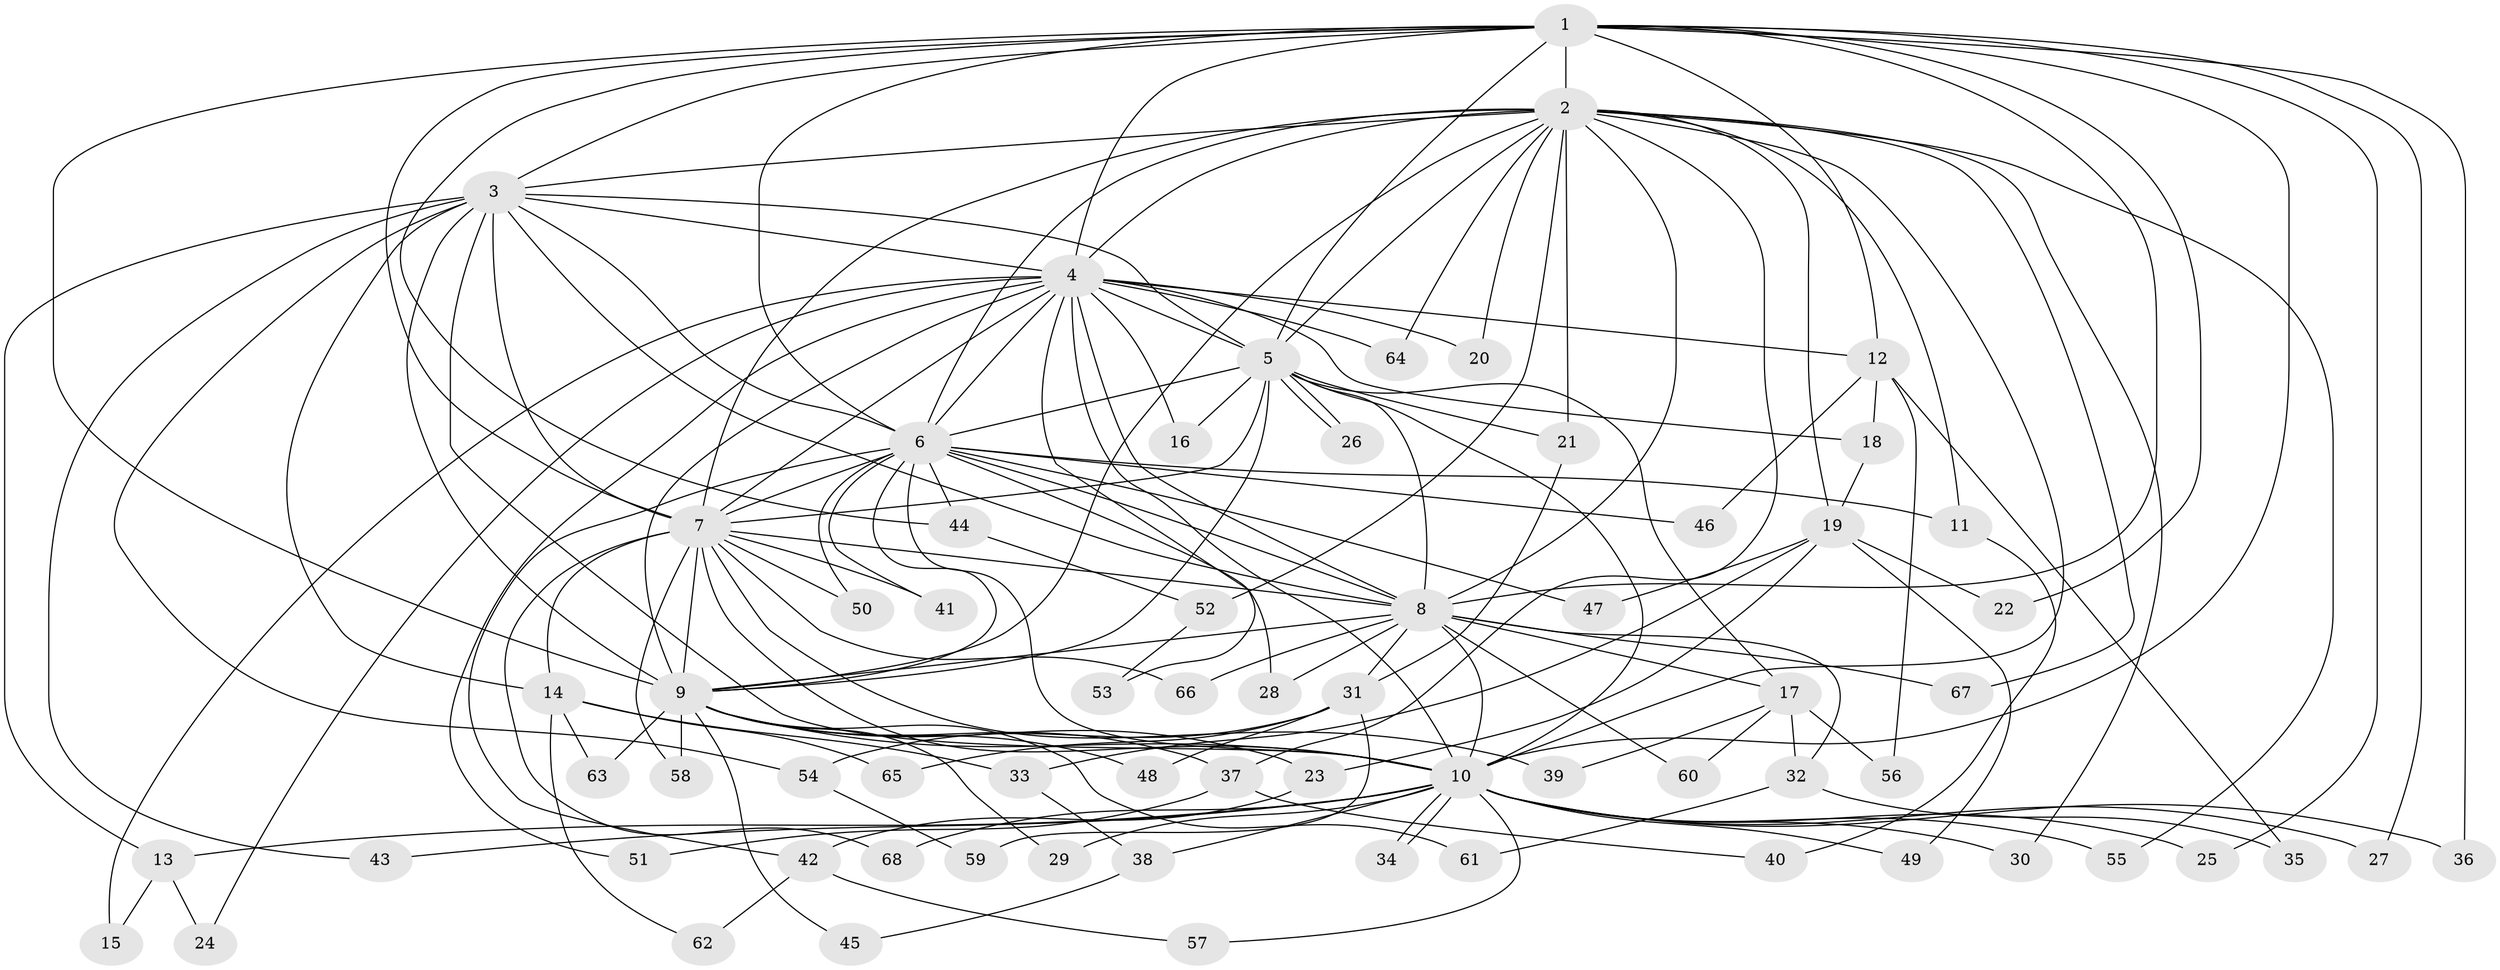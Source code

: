 // Generated by graph-tools (version 1.1) at 2025/13/03/09/25 04:13:59]
// undirected, 68 vertices, 161 edges
graph export_dot {
graph [start="1"]
  node [color=gray90,style=filled];
  1;
  2;
  3;
  4;
  5;
  6;
  7;
  8;
  9;
  10;
  11;
  12;
  13;
  14;
  15;
  16;
  17;
  18;
  19;
  20;
  21;
  22;
  23;
  24;
  25;
  26;
  27;
  28;
  29;
  30;
  31;
  32;
  33;
  34;
  35;
  36;
  37;
  38;
  39;
  40;
  41;
  42;
  43;
  44;
  45;
  46;
  47;
  48;
  49;
  50;
  51;
  52;
  53;
  54;
  55;
  56;
  57;
  58;
  59;
  60;
  61;
  62;
  63;
  64;
  65;
  66;
  67;
  68;
  1 -- 2;
  1 -- 3;
  1 -- 4;
  1 -- 5;
  1 -- 6;
  1 -- 7;
  1 -- 8;
  1 -- 9;
  1 -- 10;
  1 -- 12;
  1 -- 22;
  1 -- 25;
  1 -- 27;
  1 -- 36;
  1 -- 44;
  2 -- 3;
  2 -- 4;
  2 -- 5;
  2 -- 6;
  2 -- 7;
  2 -- 8;
  2 -- 9;
  2 -- 10;
  2 -- 11;
  2 -- 19;
  2 -- 20;
  2 -- 21;
  2 -- 30;
  2 -- 37;
  2 -- 52;
  2 -- 55;
  2 -- 64;
  2 -- 67;
  3 -- 4;
  3 -- 5;
  3 -- 6;
  3 -- 7;
  3 -- 8;
  3 -- 9;
  3 -- 10;
  3 -- 13;
  3 -- 14;
  3 -- 43;
  3 -- 54;
  4 -- 5;
  4 -- 6;
  4 -- 7;
  4 -- 8;
  4 -- 9;
  4 -- 10;
  4 -- 12;
  4 -- 15;
  4 -- 16;
  4 -- 18;
  4 -- 20;
  4 -- 24;
  4 -- 51;
  4 -- 53;
  4 -- 64;
  5 -- 6;
  5 -- 7;
  5 -- 8;
  5 -- 9;
  5 -- 10;
  5 -- 16;
  5 -- 17;
  5 -- 21;
  5 -- 26;
  5 -- 26;
  6 -- 7;
  6 -- 8;
  6 -- 9;
  6 -- 10;
  6 -- 11;
  6 -- 28;
  6 -- 41;
  6 -- 42;
  6 -- 44;
  6 -- 46;
  6 -- 47;
  6 -- 50;
  7 -- 8;
  7 -- 9;
  7 -- 10;
  7 -- 14;
  7 -- 39;
  7 -- 41;
  7 -- 50;
  7 -- 58;
  7 -- 66;
  7 -- 68;
  8 -- 9;
  8 -- 10;
  8 -- 17;
  8 -- 28;
  8 -- 31;
  8 -- 32;
  8 -- 60;
  8 -- 66;
  8 -- 67;
  9 -- 10;
  9 -- 23;
  9 -- 29;
  9 -- 37;
  9 -- 45;
  9 -- 48;
  9 -- 58;
  9 -- 61;
  9 -- 63;
  10 -- 13;
  10 -- 25;
  10 -- 27;
  10 -- 29;
  10 -- 30;
  10 -- 34;
  10 -- 34;
  10 -- 36;
  10 -- 38;
  10 -- 43;
  10 -- 49;
  10 -- 55;
  10 -- 57;
  10 -- 68;
  11 -- 40;
  12 -- 18;
  12 -- 35;
  12 -- 46;
  12 -- 56;
  13 -- 15;
  13 -- 24;
  14 -- 33;
  14 -- 62;
  14 -- 63;
  14 -- 65;
  17 -- 32;
  17 -- 39;
  17 -- 56;
  17 -- 60;
  18 -- 19;
  19 -- 22;
  19 -- 23;
  19 -- 33;
  19 -- 47;
  19 -- 49;
  21 -- 31;
  23 -- 42;
  31 -- 48;
  31 -- 54;
  31 -- 59;
  31 -- 65;
  32 -- 35;
  32 -- 61;
  33 -- 38;
  37 -- 40;
  37 -- 51;
  38 -- 45;
  42 -- 57;
  42 -- 62;
  44 -- 52;
  52 -- 53;
  54 -- 59;
}
